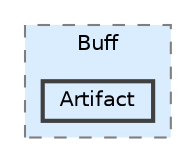 digraph "Q:/IdleWave/Projet/Assets/Scripts/RogueGenesia/Survival/Buff/Artifact"
{
 // LATEX_PDF_SIZE
  bgcolor="transparent";
  edge [fontname=Helvetica,fontsize=10,labelfontname=Helvetica,labelfontsize=10];
  node [fontname=Helvetica,fontsize=10,shape=box,height=0.2,width=0.4];
  compound=true
  subgraph clusterdir_fd73079aba80a91e057034f675db5c1f {
    graph [ bgcolor="#daedff", pencolor="grey50", label="Buff", fontname=Helvetica,fontsize=10 style="filled,dashed", URL="dir_fd73079aba80a91e057034f675db5c1f.html",tooltip=""]
  dir_4b6935bc1965366c77c70f48cf019d0f [label="Artifact", fillcolor="#daedff", color="grey25", style="filled,bold", URL="dir_4b6935bc1965366c77c70f48cf019d0f.html",tooltip=""];
  }
}
